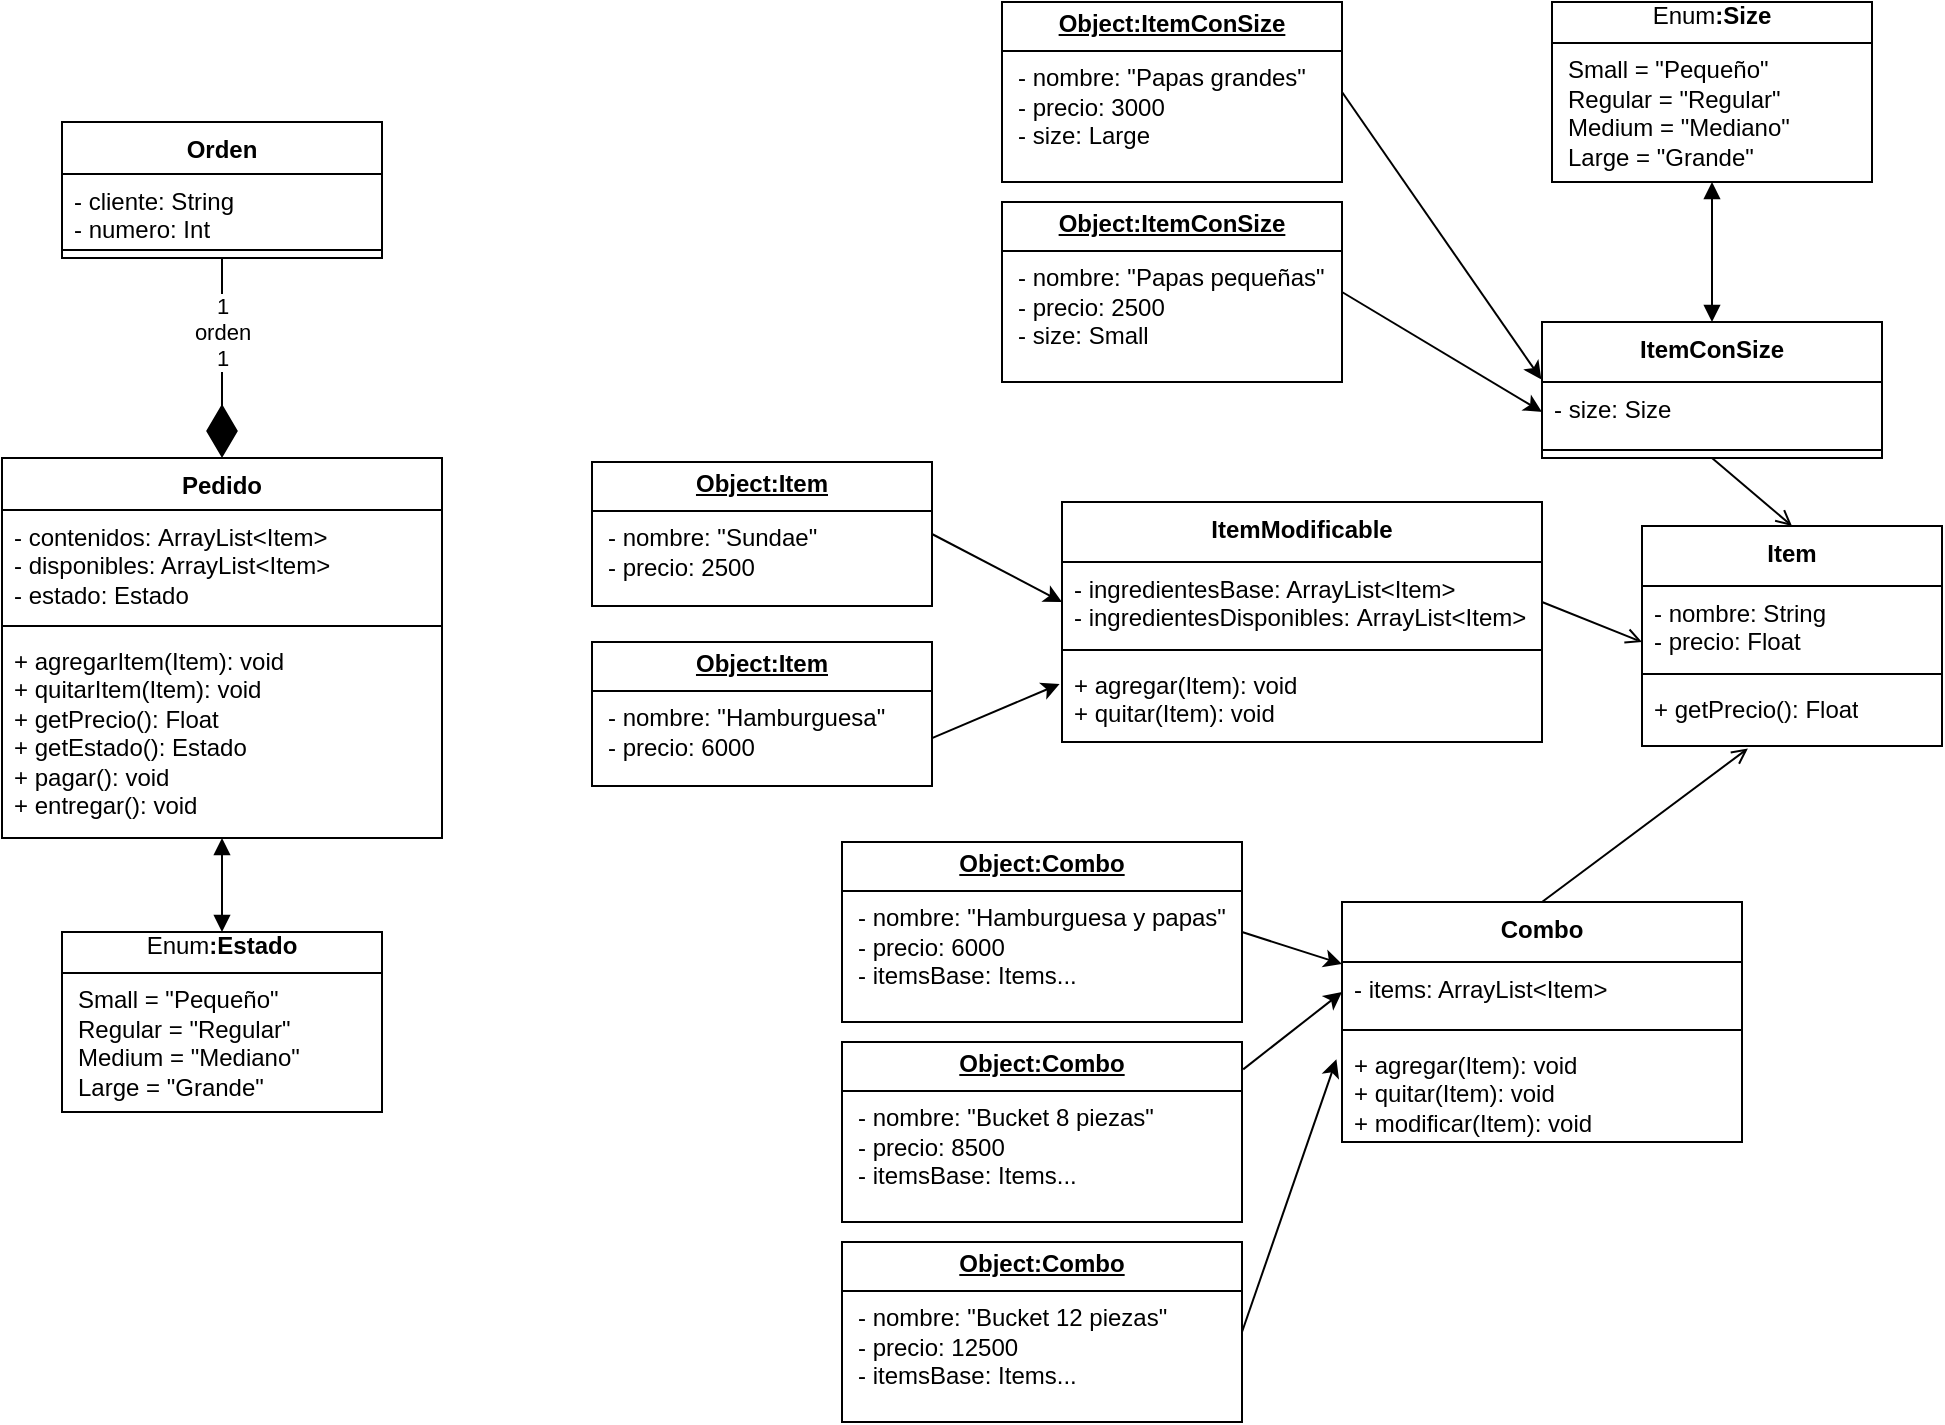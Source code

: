 <mxfile version="27.1.6">
  <diagram name="Página-1" id="kwtNOsgFA-iaERq8Jdna">
    <mxGraphModel dx="2253" dy="751" grid="1" gridSize="10" guides="1" tooltips="1" connect="1" arrows="1" fold="1" page="1" pageScale="1" pageWidth="827" pageHeight="1169" background="none" math="0" shadow="0">
      <root>
        <mxCell id="0" />
        <mxCell id="1" parent="0" />
        <mxCell id="Iuf3Fkfz31J1U9Q2YJws-1" value="Pedido" style="swimlane;fontStyle=1;align=center;verticalAlign=top;childLayout=stackLayout;horizontal=1;startSize=26;horizontalStack=0;resizeParent=1;resizeParentMax=0;resizeLast=0;collapsible=1;marginBottom=0;whiteSpace=wrap;html=1;" parent="1" vertex="1">
          <mxGeometry x="-150" y="388" width="220" height="190" as="geometry">
            <mxRectangle x="60" y="30" width="80" height="30" as="alternateBounds" />
          </mxGeometry>
        </mxCell>
        <mxCell id="Iuf3Fkfz31J1U9Q2YJws-2" value="&lt;div&gt;- contenidos:&amp;nbsp;ArrayList&amp;lt;Item&amp;gt;&lt;/div&gt;&lt;div&gt;- disponibles: ArrayList&amp;lt;Item&amp;gt;&lt;/div&gt;&lt;div&gt;- estado: Estado&amp;nbsp;&lt;/div&gt;" style="text;strokeColor=none;fillColor=none;align=left;verticalAlign=top;spacingLeft=4;spacingRight=4;overflow=hidden;rotatable=0;points=[[0,0.5],[1,0.5]];portConstraint=eastwest;whiteSpace=wrap;html=1;" parent="Iuf3Fkfz31J1U9Q2YJws-1" vertex="1">
          <mxGeometry y="26" width="220" height="54" as="geometry" />
        </mxCell>
        <mxCell id="Iuf3Fkfz31J1U9Q2YJws-3" value="" style="line;strokeWidth=1;fillColor=none;align=left;verticalAlign=middle;spacingTop=-1;spacingLeft=3;spacingRight=3;rotatable=0;labelPosition=right;points=[];portConstraint=eastwest;strokeColor=inherit;" parent="Iuf3Fkfz31J1U9Q2YJws-1" vertex="1">
          <mxGeometry y="80" width="220" height="8" as="geometry" />
        </mxCell>
        <mxCell id="Iuf3Fkfz31J1U9Q2YJws-4" value="&lt;div&gt;+ agregarItem(Item): void&lt;/div&gt;&lt;div&gt;+ quitarItem(Item): void&lt;/div&gt;&lt;div&gt;+ getPrecio(): Float&lt;/div&gt;&lt;div&gt;+ getEstado(): Estado&lt;/div&gt;&lt;div&gt;+ pagar(): void&lt;/div&gt;&lt;div&gt;+ entregar(): void&lt;/div&gt;" style="text;strokeColor=none;fillColor=none;align=left;verticalAlign=top;spacingLeft=4;spacingRight=4;overflow=hidden;rotatable=0;points=[[0,0.5],[1,0.5]];portConstraint=eastwest;whiteSpace=wrap;html=1;" parent="Iuf3Fkfz31J1U9Q2YJws-1" vertex="1">
          <mxGeometry y="88" width="220" height="102" as="geometry" />
        </mxCell>
        <mxCell id="Iuf3Fkfz31J1U9Q2YJws-101" value="&lt;div align=&quot;center&quot;&gt;Enum&lt;b&gt;:Size&lt;/b&gt;&lt;/div&gt;&lt;hr size=&quot;1&quot; style=&quot;border-style:solid;&quot;&gt;&lt;p style=&quot;margin:0px;margin-left:8px;&quot;&gt;Small = &quot;Pequeño&quot;&lt;/p&gt;&lt;p style=&quot;margin:0px;margin-left:8px;&quot;&gt;Regular = &quot;Regular&quot;&lt;br&gt;Medium = &quot;Mediano&quot;&lt;br&gt;Large = &quot;Grande&quot;&lt;/p&gt;" style="verticalAlign=top;align=left;overflow=fill;html=1;whiteSpace=wrap;" parent="1" vertex="1">
          <mxGeometry x="625" y="160" width="160" height="90" as="geometry" />
        </mxCell>
        <mxCell id="Iuf3Fkfz31J1U9Q2YJws-172" value="&lt;div&gt;&lt;span style=&quot;background-color: transparent;&quot;&gt;Combo&lt;/span&gt;&lt;br&gt;&lt;/div&gt;&lt;div&gt;&lt;br&gt;&lt;/div&gt;&lt;div&gt;&lt;br&gt;&lt;/div&gt;" style="swimlane;fontStyle=1;align=center;verticalAlign=top;childLayout=stackLayout;horizontal=1;startSize=30;horizontalStack=0;resizeParent=1;resizeParentMax=0;resizeLast=0;collapsible=1;marginBottom=0;whiteSpace=wrap;html=1;" parent="1" vertex="1">
          <mxGeometry x="520" y="610" width="200" height="120" as="geometry" />
        </mxCell>
        <mxCell id="Iuf3Fkfz31J1U9Q2YJws-173" value="- items: ArrayList&amp;lt;Item&amp;gt;" style="text;strokeColor=none;fillColor=none;align=left;verticalAlign=top;spacingLeft=4;spacingRight=4;overflow=hidden;rotatable=0;points=[[0,0.5],[1,0.5]];portConstraint=eastwest;whiteSpace=wrap;html=1;" parent="Iuf3Fkfz31J1U9Q2YJws-172" vertex="1">
          <mxGeometry y="30" width="200" height="30" as="geometry" />
        </mxCell>
        <mxCell id="Iuf3Fkfz31J1U9Q2YJws-174" value="" style="line;strokeWidth=1;fillColor=none;align=left;verticalAlign=middle;spacingTop=-1;spacingLeft=3;spacingRight=3;rotatable=0;labelPosition=right;points=[];portConstraint=eastwest;strokeColor=inherit;" parent="Iuf3Fkfz31J1U9Q2YJws-172" vertex="1">
          <mxGeometry y="60" width="200" height="8" as="geometry" />
        </mxCell>
        <mxCell id="Iuf3Fkfz31J1U9Q2YJws-175" value="+ agregar(Item): void&lt;div&gt;+ quitar(Item): void&lt;br&gt;&lt;/div&gt;&lt;div&gt;+ modificar(Item): void&lt;/div&gt;" style="text;strokeColor=none;fillColor=none;align=left;verticalAlign=top;spacingLeft=4;spacingRight=4;overflow=hidden;rotatable=0;points=[[0,0.5],[1,0.5]];portConstraint=eastwest;whiteSpace=wrap;html=1;" parent="Iuf3Fkfz31J1U9Q2YJws-172" vertex="1">
          <mxGeometry y="68" width="200" height="52" as="geometry" />
        </mxCell>
        <mxCell id="ap4UOJv1qxz4yGdEWML0-2" value="&lt;div&gt;Item&lt;/div&gt;" style="swimlane;fontStyle=1;align=center;verticalAlign=top;childLayout=stackLayout;horizontal=1;startSize=30;horizontalStack=0;resizeParent=1;resizeParentMax=0;resizeLast=0;collapsible=1;marginBottom=0;whiteSpace=wrap;html=1;" parent="1" vertex="1">
          <mxGeometry x="670" y="422" width="150" height="110" as="geometry" />
        </mxCell>
        <mxCell id="ap4UOJv1qxz4yGdEWML0-3" value="&lt;div&gt;- nombre: String&lt;/div&gt;&lt;div&gt;- precio: Float&lt;/div&gt;" style="text;strokeColor=none;fillColor=none;align=left;verticalAlign=top;spacingLeft=4;spacingRight=4;overflow=hidden;rotatable=0;points=[[0,0.5],[1,0.5]];portConstraint=eastwest;whiteSpace=wrap;html=1;" parent="ap4UOJv1qxz4yGdEWML0-2" vertex="1">
          <mxGeometry y="30" width="150" height="40" as="geometry" />
        </mxCell>
        <mxCell id="ap4UOJv1qxz4yGdEWML0-4" value="" style="line;strokeWidth=1;fillColor=none;align=left;verticalAlign=middle;spacingTop=-1;spacingLeft=3;spacingRight=3;rotatable=0;labelPosition=right;points=[];portConstraint=eastwest;strokeColor=inherit;" parent="ap4UOJv1qxz4yGdEWML0-2" vertex="1">
          <mxGeometry y="70" width="150" height="8" as="geometry" />
        </mxCell>
        <mxCell id="ap4UOJv1qxz4yGdEWML0-5" value="&lt;div&gt;+ getPrecio(): Float&lt;/div&gt;&lt;div&gt;&lt;br&gt;&lt;/div&gt;&lt;div&gt;&lt;br&gt;&lt;/div&gt;" style="text;strokeColor=none;fillColor=none;align=left;verticalAlign=top;spacingLeft=4;spacingRight=4;overflow=hidden;rotatable=0;points=[[0,0.5],[1,0.5]];portConstraint=eastwest;whiteSpace=wrap;html=1;" parent="ap4UOJv1qxz4yGdEWML0-2" vertex="1">
          <mxGeometry y="78" width="150" height="32" as="geometry" />
        </mxCell>
        <mxCell id="ap4UOJv1qxz4yGdEWML0-12" value="" style="endArrow=classic;html=1;rounded=0;exitX=1;exitY=0.5;exitDx=0;exitDy=0;entryX=0;entryY=0.5;entryDx=0;entryDy=0;fontStyle=1" parent="1" source="ap4UOJv1qxz4yGdEWML0-64" target="ap4UOJv1qxz4yGdEWML0-29" edge="1">
          <mxGeometry width="50" height="50" relative="1" as="geometry">
            <mxPoint x="600" y="319" as="sourcePoint" />
            <mxPoint x="430" y="350" as="targetPoint" />
          </mxGeometry>
        </mxCell>
        <mxCell id="ap4UOJv1qxz4yGdEWML0-14" value="" style="endArrow=classic;html=1;rounded=0;entryX=-0.002;entryY=-0.044;entryDx=0;entryDy=0;entryPerimeter=0;exitX=1;exitY=0.5;exitDx=0;exitDy=0;" parent="1" source="ap4UOJv1qxz4yGdEWML0-63" target="ap4UOJv1qxz4yGdEWML0-29" edge="1">
          <mxGeometry width="50" height="50" relative="1" as="geometry">
            <mxPoint x="600" y="229" as="sourcePoint" />
            <mxPoint x="430" y="350" as="targetPoint" />
          </mxGeometry>
        </mxCell>
        <mxCell id="ap4UOJv1qxz4yGdEWML0-28" value="ItemConSize" style="swimlane;fontStyle=1;align=center;verticalAlign=top;childLayout=stackLayout;horizontal=1;startSize=30;horizontalStack=0;resizeParent=1;resizeParentMax=0;resizeLast=0;collapsible=1;marginBottom=0;whiteSpace=wrap;html=1;" parent="1" vertex="1">
          <mxGeometry x="620" y="320" width="170" height="68" as="geometry" />
        </mxCell>
        <mxCell id="ap4UOJv1qxz4yGdEWML0-29" value="&lt;div&gt;&lt;span style=&quot;background-color: transparent;&quot;&gt;- size: Size&lt;/span&gt;&lt;br&gt;&lt;/div&gt;" style="text;strokeColor=none;fillColor=none;align=left;verticalAlign=top;spacingLeft=4;spacingRight=4;overflow=hidden;rotatable=0;points=[[0,0.5],[1,0.5]];portConstraint=eastwest;whiteSpace=wrap;html=1;" parent="ap4UOJv1qxz4yGdEWML0-28" vertex="1">
          <mxGeometry y="30" width="170" height="30" as="geometry" />
        </mxCell>
        <mxCell id="ap4UOJv1qxz4yGdEWML0-30" value="" style="line;strokeWidth=1;fillColor=none;align=left;verticalAlign=middle;spacingTop=-1;spacingLeft=3;spacingRight=3;rotatable=0;labelPosition=right;points=[];portConstraint=eastwest;strokeColor=inherit;" parent="ap4UOJv1qxz4yGdEWML0-28" vertex="1">
          <mxGeometry y="60" width="170" height="8" as="geometry" />
        </mxCell>
        <mxCell id="ap4UOJv1qxz4yGdEWML0-32" value="" style="endArrow=open;html=1;rounded=0;exitX=0.5;exitY=1;exitDx=0;exitDy=0;entryX=0.5;entryY=0;entryDx=0;entryDy=0;endFill=0;" parent="1" source="ap4UOJv1qxz4yGdEWML0-28" target="ap4UOJv1qxz4yGdEWML0-2" edge="1">
          <mxGeometry width="50" height="50" relative="1" as="geometry">
            <mxPoint x="655.43" y="379.496" as="sourcePoint" />
            <mxPoint x="630" y="380" as="targetPoint" />
          </mxGeometry>
        </mxCell>
        <mxCell id="ap4UOJv1qxz4yGdEWML0-36" value="" style="endArrow=classic;html=1;rounded=0;exitX=1.003;exitY=0.152;exitDx=0;exitDy=0;entryX=0;entryY=0.5;entryDx=0;entryDy=0;exitPerimeter=0;" parent="1" source="ap4UOJv1qxz4yGdEWML0-51" target="Iuf3Fkfz31J1U9Q2YJws-173" edge="1">
          <mxGeometry width="50" height="50" relative="1" as="geometry">
            <mxPoint x="640" y="600" as="sourcePoint" />
            <mxPoint x="670" y="658" as="targetPoint" />
          </mxGeometry>
        </mxCell>
        <mxCell id="ap4UOJv1qxz4yGdEWML0-51" value="&lt;p style=&quot;margin:0px;margin-top:4px;text-align:center;text-decoration:underline;&quot;&gt;&lt;b&gt;Object:Combo&lt;/b&gt;&lt;/p&gt;&lt;hr size=&quot;1&quot; style=&quot;border-style:solid;&quot;&gt;&lt;p style=&quot;margin:0px;margin-left:8px;&quot;&gt;- nombre: &quot;Bucket 8 piezas&quot;&lt;/p&gt;&lt;p style=&quot;margin:0px;margin-left:8px;&quot;&gt;- precio: 8500&lt;/p&gt;&lt;p style=&quot;margin:0px;margin-left:8px;&quot;&gt;- itemsBase: Items...&lt;/p&gt;" style="verticalAlign=top;align=left;overflow=fill;html=1;whiteSpace=wrap;" parent="1" vertex="1">
          <mxGeometry x="270" y="680" width="200" height="90" as="geometry" />
        </mxCell>
        <mxCell id="ap4UOJv1qxz4yGdEWML0-52" value="&lt;p style=&quot;margin:0px;margin-top:4px;text-align:center;text-decoration:underline;&quot;&gt;&lt;b&gt;Object:Combo&lt;/b&gt;&lt;/p&gt;&lt;hr size=&quot;1&quot; style=&quot;border-style:solid;&quot;&gt;&lt;p style=&quot;margin:0px;margin-left:8px;&quot;&gt;- nombre: &quot;Bucket 12 piezas&quot;&lt;/p&gt;&lt;p style=&quot;margin:0px;margin-left:8px;&quot;&gt;- precio: 12500&lt;/p&gt;&lt;p style=&quot;margin:0px;margin-left:8px;&quot;&gt;- itemsBase:&amp;nbsp;&lt;span style=&quot;background-color: transparent;&quot;&gt;Items...&lt;/span&gt;&lt;/p&gt;" style="verticalAlign=top;align=left;overflow=fill;html=1;whiteSpace=wrap;" parent="1" vertex="1">
          <mxGeometry x="270" y="780" width="200" height="90" as="geometry" />
        </mxCell>
        <mxCell id="ap4UOJv1qxz4yGdEWML0-53" value="" style="endArrow=classic;html=1;rounded=0;entryX=-0.014;entryY=0.205;entryDx=0;entryDy=0;entryPerimeter=0;exitX=1;exitY=0.5;exitDx=0;exitDy=0;" parent="1" source="ap4UOJv1qxz4yGdEWML0-52" target="Iuf3Fkfz31J1U9Q2YJws-175" edge="1">
          <mxGeometry width="50" height="50" relative="1" as="geometry">
            <mxPoint x="430" y="810" as="sourcePoint" />
            <mxPoint x="480" y="760" as="targetPoint" />
          </mxGeometry>
        </mxCell>
        <mxCell id="ap4UOJv1qxz4yGdEWML0-54" value="" style="endArrow=open;html=1;rounded=0;exitX=0.5;exitY=0;exitDx=0;exitDy=0;entryX=0.353;entryY=1.038;entryDx=0;entryDy=0;entryPerimeter=0;endFill=0;" parent="1" source="Iuf3Fkfz31J1U9Q2YJws-172" target="ap4UOJv1qxz4yGdEWML0-5" edge="1">
          <mxGeometry width="50" height="50" relative="1" as="geometry">
            <mxPoint x="580" y="580" as="sourcePoint" />
            <mxPoint x="609" y="586" as="targetPoint" />
          </mxGeometry>
        </mxCell>
        <mxCell id="ap4UOJv1qxz4yGdEWML0-56" value="&lt;p style=&quot;margin:0px;margin-top:4px;text-align:center;text-decoration:underline;&quot;&gt;&lt;b&gt;Object:Combo&lt;/b&gt;&lt;/p&gt;&lt;hr size=&quot;1&quot; style=&quot;border-style:solid;&quot;&gt;&lt;p style=&quot;margin:0px;margin-left:8px;&quot;&gt;- nombre: &quot;Hamburguesa y papas&quot;&lt;/p&gt;&lt;p style=&quot;margin:0px;margin-left:8px;&quot;&gt;- precio: 6000&lt;/p&gt;&lt;p style=&quot;margin:0px;margin-left:8px;&quot;&gt;- itemsBase: Items...&lt;/p&gt;" style="verticalAlign=top;align=left;overflow=fill;html=1;whiteSpace=wrap;" parent="1" vertex="1">
          <mxGeometry x="270" y="580" width="200" height="90" as="geometry" />
        </mxCell>
        <mxCell id="ap4UOJv1qxz4yGdEWML0-57" value="" style="endArrow=classic;html=1;rounded=0;entryX=0;entryY=0.033;entryDx=0;entryDy=0;entryPerimeter=0;exitX=1;exitY=0.5;exitDx=0;exitDy=0;" parent="1" source="ap4UOJv1qxz4yGdEWML0-56" target="Iuf3Fkfz31J1U9Q2YJws-173" edge="1">
          <mxGeometry width="50" height="50" relative="1" as="geometry">
            <mxPoint x="420" y="660" as="sourcePoint" />
            <mxPoint x="470" y="610" as="targetPoint" />
          </mxGeometry>
        </mxCell>
        <mxCell id="ap4UOJv1qxz4yGdEWML0-58" value="&lt;div&gt;Orden&lt;/div&gt;" style="swimlane;fontStyle=1;align=center;verticalAlign=top;childLayout=stackLayout;horizontal=1;startSize=26;horizontalStack=0;resizeParent=1;resizeParentMax=0;resizeLast=0;collapsible=1;marginBottom=0;whiteSpace=wrap;html=1;" parent="1" vertex="1">
          <mxGeometry x="-120" y="220" width="160" height="68" as="geometry" />
        </mxCell>
        <mxCell id="ap4UOJv1qxz4yGdEWML0-59" value="- cliente: String&lt;div&gt;- numero: Int&lt;/div&gt;" style="text;strokeColor=none;fillColor=none;align=left;verticalAlign=top;spacingLeft=4;spacingRight=4;overflow=hidden;rotatable=0;points=[[0,0.5],[1,0.5]];portConstraint=eastwest;whiteSpace=wrap;html=1;" parent="ap4UOJv1qxz4yGdEWML0-58" vertex="1">
          <mxGeometry y="26" width="160" height="34" as="geometry" />
        </mxCell>
        <mxCell id="ap4UOJv1qxz4yGdEWML0-60" value="" style="line;strokeWidth=1;fillColor=none;align=left;verticalAlign=middle;spacingTop=-1;spacingLeft=3;spacingRight=3;rotatable=0;labelPosition=right;points=[];portConstraint=eastwest;strokeColor=inherit;" parent="ap4UOJv1qxz4yGdEWML0-58" vertex="1">
          <mxGeometry y="60" width="160" height="8" as="geometry" />
        </mxCell>
        <mxCell id="ap4UOJv1qxz4yGdEWML0-62" value="" style="endArrow=diamondThin;endFill=1;endSize=24;html=1;rounded=0;exitX=0.5;exitY=1;exitDx=0;exitDy=0;entryX=0.5;entryY=0;entryDx=0;entryDy=0;" parent="1" source="ap4UOJv1qxz4yGdEWML0-58" target="Iuf3Fkfz31J1U9Q2YJws-1" edge="1">
          <mxGeometry width="160" relative="1" as="geometry">
            <mxPoint x="156.08" y="256.99" as="sourcePoint" />
            <mxPoint x="170" y="300" as="targetPoint" />
          </mxGeometry>
        </mxCell>
        <mxCell id="DsTTdlGdD17kEq7QGbSy-2" value="&lt;div&gt;1&lt;/div&gt;&lt;div&gt;orden&lt;/div&gt;&lt;div&gt;1&lt;/div&gt;" style="edgeLabel;html=1;align=center;verticalAlign=middle;resizable=0;points=[];" vertex="1" connectable="0" parent="ap4UOJv1qxz4yGdEWML0-62">
          <mxGeometry x="-0.268" relative="1" as="geometry">
            <mxPoint as="offset" />
          </mxGeometry>
        </mxCell>
        <mxCell id="ap4UOJv1qxz4yGdEWML0-63" value="&lt;p style=&quot;margin:0px;margin-top:4px;text-align:center;text-decoration:underline;&quot;&gt;&lt;b&gt;Object:ItemConSize&lt;/b&gt;&lt;/p&gt;&lt;hr size=&quot;1&quot; style=&quot;border-style:solid;&quot;&gt;&lt;p style=&quot;margin:0px;margin-left:8px;&quot;&gt;- nombre: &quot;Papas grandes&quot;&lt;/p&gt;&lt;p style=&quot;margin:0px;margin-left:8px;&quot;&gt;- precio: 3000&lt;/p&gt;&lt;p style=&quot;margin:0px;margin-left:8px;&quot;&gt;- size: Large&lt;/p&gt;" style="verticalAlign=top;align=left;overflow=fill;html=1;whiteSpace=wrap;" parent="1" vertex="1">
          <mxGeometry x="350" y="160" width="170" height="90" as="geometry" />
        </mxCell>
        <mxCell id="ap4UOJv1qxz4yGdEWML0-64" value="&lt;p style=&quot;margin:0px;margin-top:4px;text-align:center;text-decoration:underline;&quot;&gt;&lt;b&gt;Object:ItemConSize&lt;/b&gt;&lt;/p&gt;&lt;hr size=&quot;1&quot; style=&quot;border-style:solid;&quot;&gt;&lt;p style=&quot;margin:0px;margin-left:8px;&quot;&gt;- nombre: &quot;Papas pequeñas&quot;&lt;/p&gt;&lt;p style=&quot;margin:0px;margin-left:8px;&quot;&gt;- precio: 2500&lt;/p&gt;&lt;p style=&quot;margin:0px;margin-left:8px;&quot;&gt;- size: Small&lt;/p&gt;" style="verticalAlign=top;align=left;overflow=fill;html=1;whiteSpace=wrap;" parent="1" vertex="1">
          <mxGeometry x="350" y="260" width="170" height="90" as="geometry" />
        </mxCell>
        <mxCell id="ap4UOJv1qxz4yGdEWML0-65" value="&lt;p style=&quot;margin:0px;margin-top:4px;text-align:center;text-decoration:underline;&quot;&gt;&lt;b&gt;Object:Item&lt;/b&gt;&lt;/p&gt;&lt;hr size=&quot;1&quot; style=&quot;border-style:solid;&quot;&gt;&lt;p style=&quot;margin:0px;margin-left:8px;&quot;&gt;- nombre: &quot;Sundae&quot;&lt;/p&gt;&lt;p style=&quot;margin:0px;margin-left:8px;&quot;&gt;- precio: 2500&lt;br&gt;&lt;/p&gt;" style="verticalAlign=top;align=left;overflow=fill;html=1;whiteSpace=wrap;" parent="1" vertex="1">
          <mxGeometry x="145" y="390" width="170" height="72" as="geometry" />
        </mxCell>
        <mxCell id="ap4UOJv1qxz4yGdEWML0-66" value="&lt;p style=&quot;margin:0px;margin-top:4px;text-align:center;text-decoration:underline;&quot;&gt;&lt;b&gt;Object:Item&lt;/b&gt;&lt;/p&gt;&lt;hr size=&quot;1&quot; style=&quot;border-style:solid;&quot;&gt;&lt;p style=&quot;margin:0px;margin-left:8px;&quot;&gt;- nombre: &quot;Hamburguesa&quot;&lt;/p&gt;&lt;p style=&quot;margin:0px;margin-left:8px;&quot;&gt;- precio: 6000&lt;br&gt;&lt;/p&gt;" style="verticalAlign=top;align=left;overflow=fill;html=1;whiteSpace=wrap;" parent="1" vertex="1">
          <mxGeometry x="145" y="480" width="170" height="72" as="geometry" />
        </mxCell>
        <mxCell id="ap4UOJv1qxz4yGdEWML0-72" value="&lt;div&gt;ItemModificable&lt;/div&gt;" style="swimlane;fontStyle=1;align=center;verticalAlign=top;childLayout=stackLayout;horizontal=1;startSize=30;horizontalStack=0;resizeParent=1;resizeParentMax=0;resizeLast=0;collapsible=1;marginBottom=0;whiteSpace=wrap;html=1;" parent="1" vertex="1">
          <mxGeometry x="380" y="410" width="240" height="120" as="geometry" />
        </mxCell>
        <mxCell id="ap4UOJv1qxz4yGdEWML0-73" value="- ingredientesBase: ArrayList&amp;lt;Item&amp;gt;&lt;div&gt;- ingredientesDisponibles:&amp;nbsp;&lt;span style=&quot;background-color: transparent;&quot;&gt;ArrayList&amp;lt;Item&amp;gt;&lt;/span&gt;&lt;br&gt;&lt;/div&gt;" style="text;strokeColor=none;fillColor=none;align=left;verticalAlign=top;spacingLeft=4;spacingRight=4;overflow=hidden;rotatable=0;points=[[0,0.5],[1,0.5]];portConstraint=eastwest;whiteSpace=wrap;html=1;" parent="ap4UOJv1qxz4yGdEWML0-72" vertex="1">
          <mxGeometry y="30" width="240" height="40" as="geometry" />
        </mxCell>
        <mxCell id="ap4UOJv1qxz4yGdEWML0-74" value="" style="line;strokeWidth=1;fillColor=none;align=left;verticalAlign=middle;spacingTop=-1;spacingLeft=3;spacingRight=3;rotatable=0;labelPosition=right;points=[];portConstraint=eastwest;strokeColor=inherit;" parent="ap4UOJv1qxz4yGdEWML0-72" vertex="1">
          <mxGeometry y="70" width="240" height="8" as="geometry" />
        </mxCell>
        <mxCell id="ap4UOJv1qxz4yGdEWML0-75" value="&lt;div&gt;+ agregar(Item): void&lt;/div&gt;&lt;div&gt;+ quitar(Item): void&lt;/div&gt;&lt;div&gt;&lt;br&gt;&lt;/div&gt;&lt;div&gt;&lt;br&gt;&lt;/div&gt;" style="text;strokeColor=none;fillColor=none;align=left;verticalAlign=top;spacingLeft=4;spacingRight=4;overflow=hidden;rotatable=0;points=[[0,0.5],[1,0.5]];portConstraint=eastwest;whiteSpace=wrap;html=1;" parent="ap4UOJv1qxz4yGdEWML0-72" vertex="1">
          <mxGeometry y="78" width="240" height="42" as="geometry" />
        </mxCell>
        <mxCell id="ap4UOJv1qxz4yGdEWML0-76" value="" style="endArrow=open;html=1;rounded=0;exitX=1;exitY=0.5;exitDx=0;exitDy=0;endFill=0;" parent="1" source="ap4UOJv1qxz4yGdEWML0-73" edge="1">
          <mxGeometry width="50" height="50" relative="1" as="geometry">
            <mxPoint x="670" y="639" as="sourcePoint" />
            <mxPoint x="670" y="480" as="targetPoint" />
          </mxGeometry>
        </mxCell>
        <mxCell id="ap4UOJv1qxz4yGdEWML0-78" value="" style="endArrow=classic;html=1;rounded=0;exitX=1;exitY=0.5;exitDx=0;exitDy=0;entryX=0;entryY=0.5;entryDx=0;entryDy=0;" parent="1" source="ap4UOJv1qxz4yGdEWML0-65" target="ap4UOJv1qxz4yGdEWML0-73" edge="1">
          <mxGeometry width="50" height="50" relative="1" as="geometry">
            <mxPoint x="570" y="370" as="sourcePoint" />
            <mxPoint x="670" y="430" as="targetPoint" />
          </mxGeometry>
        </mxCell>
        <mxCell id="ap4UOJv1qxz4yGdEWML0-79" value="" style="endArrow=classic;html=1;rounded=0;exitX=1;exitY=0.667;exitDx=0;exitDy=0;entryX=-0.005;entryY=0.31;entryDx=0;entryDy=0;exitPerimeter=0;entryPerimeter=0;" parent="1" source="ap4UOJv1qxz4yGdEWML0-66" target="ap4UOJv1qxz4yGdEWML0-75" edge="1">
          <mxGeometry width="50" height="50" relative="1" as="geometry">
            <mxPoint x="360" y="540" as="sourcePoint" />
            <mxPoint x="460" y="600" as="targetPoint" />
          </mxGeometry>
        </mxCell>
        <mxCell id="DsTTdlGdD17kEq7QGbSy-3" value="" style="endArrow=block;startArrow=block;endFill=1;startFill=1;html=1;rounded=0;entryX=0.5;entryY=1;entryDx=0;entryDy=0;exitX=0.5;exitY=0;exitDx=0;exitDy=0;" edge="1" parent="1" source="ap4UOJv1qxz4yGdEWML0-28" target="Iuf3Fkfz31J1U9Q2YJws-101">
          <mxGeometry width="160" relative="1" as="geometry">
            <mxPoint x="600" y="460" as="sourcePoint" />
            <mxPoint x="760" y="460" as="targetPoint" />
          </mxGeometry>
        </mxCell>
        <mxCell id="DsTTdlGdD17kEq7QGbSy-4" value="&lt;div align=&quot;center&quot;&gt;Enum&lt;b&gt;:Estado&lt;/b&gt;&lt;/div&gt;&lt;hr size=&quot;1&quot; style=&quot;border-style:solid;&quot;&gt;&lt;p style=&quot;margin:0px;margin-left:8px;&quot;&gt;Small = &quot;Pequeño&quot;&lt;/p&gt;&lt;p style=&quot;margin:0px;margin-left:8px;&quot;&gt;Regular = &quot;Regular&quot;&lt;br&gt;Medium = &quot;Mediano&quot;&lt;br&gt;Large = &quot;Grande&quot;&lt;/p&gt;" style="verticalAlign=top;align=left;overflow=fill;html=1;whiteSpace=wrap;" vertex="1" parent="1">
          <mxGeometry x="-120" y="625" width="160" height="90" as="geometry" />
        </mxCell>
        <mxCell id="DsTTdlGdD17kEq7QGbSy-5" value="" style="endArrow=block;startArrow=block;endFill=1;startFill=1;html=1;rounded=0;exitX=0.5;exitY=0;exitDx=0;exitDy=0;" edge="1" parent="1" source="DsTTdlGdD17kEq7QGbSy-4" target="Iuf3Fkfz31J1U9Q2YJws-4">
          <mxGeometry width="160" relative="1" as="geometry">
            <mxPoint x="300" y="670" as="sourcePoint" />
            <mxPoint x="-30" y="590" as="targetPoint" />
          </mxGeometry>
        </mxCell>
      </root>
    </mxGraphModel>
  </diagram>
</mxfile>
